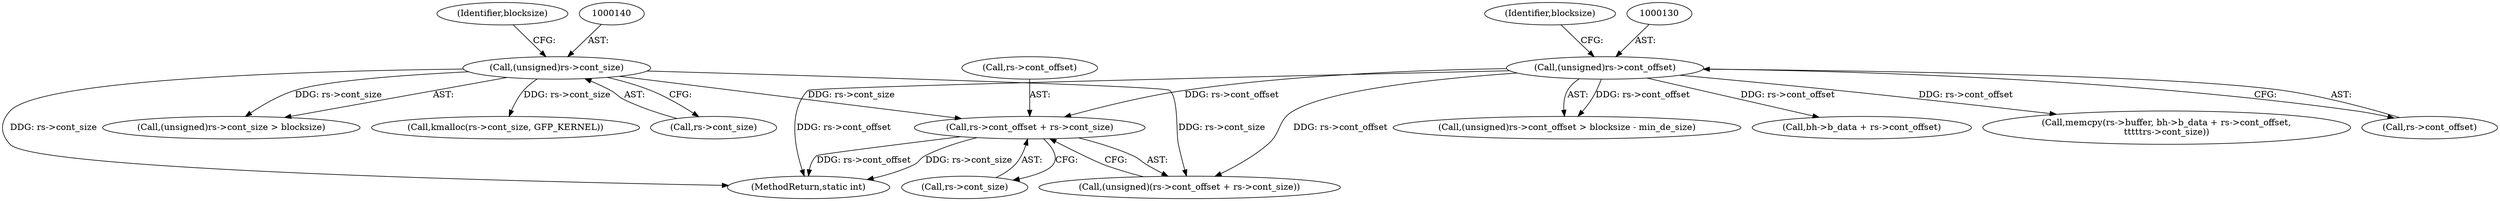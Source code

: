 digraph "0_linux_f54e18f1b831c92f6512d2eedb224cd63d607d3d@pointer" {
"1000148" [label="(Call,rs->cont_offset + rs->cont_size)"];
"1000129" [label="(Call,(unsigned)rs->cont_offset)"];
"1000139" [label="(Call,(unsigned)rs->cont_size)"];
"1000144" [label="(Identifier,blocksize)"];
"1000148" [label="(Call,rs->cont_offset + rs->cont_size)"];
"1000129" [label="(Call,(unsigned)rs->cont_offset)"];
"1000152" [label="(Call,rs->cont_size)"];
"1000139" [label="(Call,(unsigned)rs->cont_size)"];
"1000141" [label="(Call,rs->cont_size)"];
"1000128" [label="(Call,(unsigned)rs->cont_offset > blocksize - min_de_size)"];
"1000135" [label="(Identifier,blocksize)"];
"1000138" [label="(Call,(unsigned)rs->cont_size > blocksize)"];
"1000218" [label="(Call,bh->b_data + rs->cont_offset)"];
"1000172" [label="(Call,kmalloc(rs->cont_size, GFP_KERNEL))"];
"1000146" [label="(Call,(unsigned)(rs->cont_offset + rs->cont_size))"];
"1000214" [label="(Call,memcpy(rs->buffer, bh->b_data + rs->cont_offset,\n\t\t\t\t\trs->cont_size))"];
"1000275" [label="(MethodReturn,static int)"];
"1000149" [label="(Call,rs->cont_offset)"];
"1000131" [label="(Call,rs->cont_offset)"];
"1000148" -> "1000146"  [label="AST: "];
"1000148" -> "1000152"  [label="CFG: "];
"1000149" -> "1000148"  [label="AST: "];
"1000152" -> "1000148"  [label="AST: "];
"1000146" -> "1000148"  [label="CFG: "];
"1000148" -> "1000275"  [label="DDG: rs->cont_size"];
"1000148" -> "1000275"  [label="DDG: rs->cont_offset"];
"1000129" -> "1000148"  [label="DDG: rs->cont_offset"];
"1000139" -> "1000148"  [label="DDG: rs->cont_size"];
"1000129" -> "1000128"  [label="AST: "];
"1000129" -> "1000131"  [label="CFG: "];
"1000130" -> "1000129"  [label="AST: "];
"1000131" -> "1000129"  [label="AST: "];
"1000135" -> "1000129"  [label="CFG: "];
"1000129" -> "1000275"  [label="DDG: rs->cont_offset"];
"1000129" -> "1000128"  [label="DDG: rs->cont_offset"];
"1000129" -> "1000146"  [label="DDG: rs->cont_offset"];
"1000129" -> "1000214"  [label="DDG: rs->cont_offset"];
"1000129" -> "1000218"  [label="DDG: rs->cont_offset"];
"1000139" -> "1000138"  [label="AST: "];
"1000139" -> "1000141"  [label="CFG: "];
"1000140" -> "1000139"  [label="AST: "];
"1000141" -> "1000139"  [label="AST: "];
"1000144" -> "1000139"  [label="CFG: "];
"1000139" -> "1000275"  [label="DDG: rs->cont_size"];
"1000139" -> "1000138"  [label="DDG: rs->cont_size"];
"1000139" -> "1000146"  [label="DDG: rs->cont_size"];
"1000139" -> "1000172"  [label="DDG: rs->cont_size"];
}
